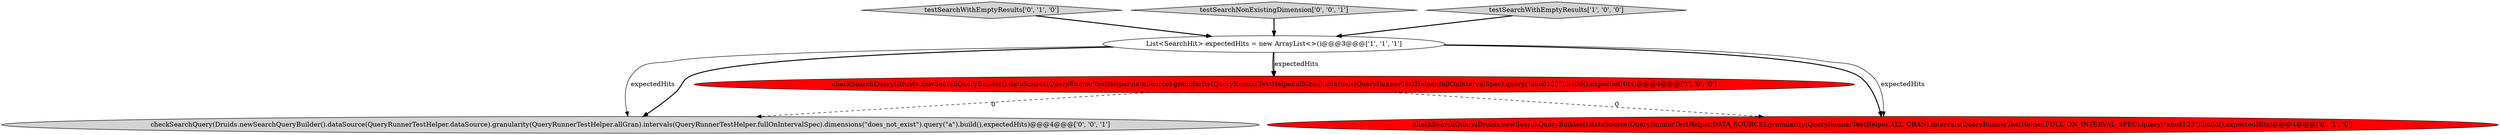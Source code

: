digraph {
6 [style = filled, label = "checkSearchQuery(Druids.newSearchQueryBuilder().dataSource(QueryRunnerTestHelper.dataSource).granularity(QueryRunnerTestHelper.allGran).intervals(QueryRunnerTestHelper.fullOnIntervalSpec).dimensions(\"does_not_exist\").query(\"a\").build(),expectedHits)@@@4@@@['0', '0', '1']", fillcolor = lightgray, shape = ellipse image = "AAA0AAABBB3BBB"];
4 [style = filled, label = "checkSearchQuery(Druids.newSearchQueryBuilder().dataSource(QueryRunnerTestHelper.DATA_SOURCE).granularity(QueryRunnerTestHelper.ALL_GRAN).intervals(QueryRunnerTestHelper.FULL_ON_INTERVAL_SPEC).query(\"abcd123\").build(),expectedHits)@@@4@@@['0', '1', '0']", fillcolor = red, shape = ellipse image = "AAA1AAABBB2BBB"];
3 [style = filled, label = "testSearchWithEmptyResults['0', '1', '0']", fillcolor = lightgray, shape = diamond image = "AAA0AAABBB2BBB"];
5 [style = filled, label = "testSearchNonExistingDimension['0', '0', '1']", fillcolor = lightgray, shape = diamond image = "AAA0AAABBB3BBB"];
0 [style = filled, label = "testSearchWithEmptyResults['1', '0', '0']", fillcolor = lightgray, shape = diamond image = "AAA0AAABBB1BBB"];
1 [style = filled, label = "List<SearchHit> expectedHits = new ArrayList<>()@@@3@@@['1', '1', '1']", fillcolor = white, shape = ellipse image = "AAA0AAABBB1BBB"];
2 [style = filled, label = "checkSearchQuery(Druids.newSearchQueryBuilder().dataSource(QueryRunnerTestHelper.dataSource).granularity(QueryRunnerTestHelper.allGran).intervals(QueryRunnerTestHelper.fullOnIntervalSpec).query(\"abcd123\").build(),expectedHits)@@@4@@@['1', '0', '0']", fillcolor = red, shape = ellipse image = "AAA1AAABBB1BBB"];
1->6 [style = solid, label="expectedHits"];
5->1 [style = bold, label=""];
2->4 [style = dashed, label="0"];
1->4 [style = bold, label=""];
1->2 [style = bold, label=""];
1->6 [style = bold, label=""];
3->1 [style = bold, label=""];
1->4 [style = solid, label="expectedHits"];
0->1 [style = bold, label=""];
1->2 [style = solid, label="expectedHits"];
2->6 [style = dashed, label="0"];
}
